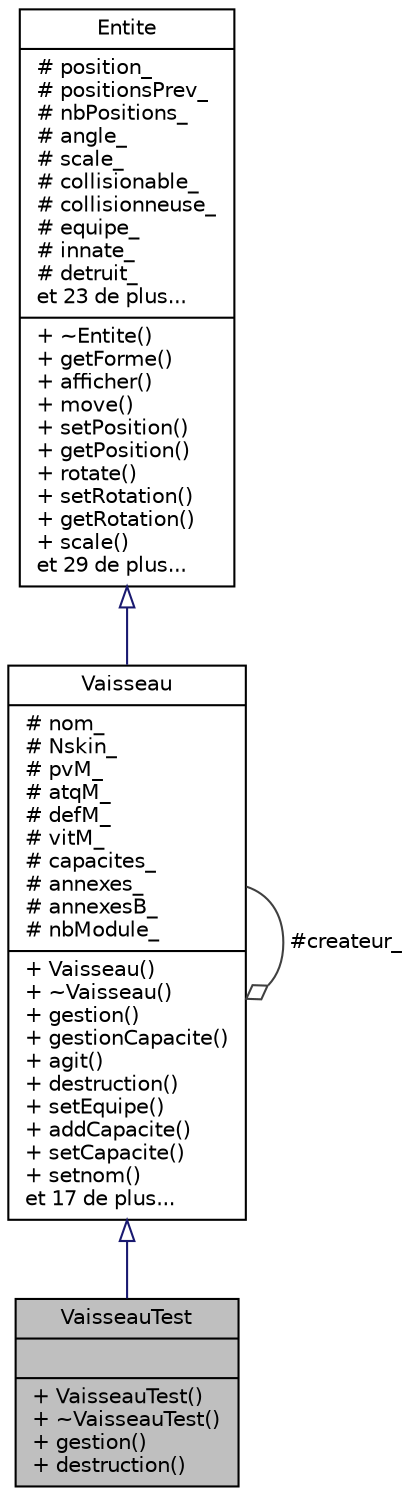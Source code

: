 digraph "VaisseauTest"
{
 // INTERACTIVE_SVG=YES
  edge [fontname="Helvetica",fontsize="10",labelfontname="Helvetica",labelfontsize="10"];
  node [fontname="Helvetica",fontsize="10",shape=record];
  Node3 [label="{VaisseauTest\n||+ VaisseauTest()\l+ ~VaisseauTest()\l+ gestion()\l+ destruction()\l}",height=0.2,width=0.4,color="black", fillcolor="grey75", style="filled", fontcolor="black"];
  Node4 -> Node3 [dir="back",color="midnightblue",fontsize="10",style="solid",arrowtail="onormal",fontname="Helvetica"];
  Node4 [label="{Vaisseau\n|# nom_\l# Nskin_\l# pvM_\l# atqM_\l# defM_\l# vitM_\l# capacites_\l# annexes_\l# annexesB_\l# nbModule_\l|+ Vaisseau()\l+ ~Vaisseau()\l+ gestion()\l+ gestionCapacite()\l+ agit()\l+ destruction()\l+ setEquipe()\l+ addCapacite()\l+ setCapacite()\l+ setnom()\let 17 de plus...\l}",height=0.2,width=0.4,color="black", fillcolor="white", style="filled",URL="$class_vaisseau.html",tooltip="classe du vaisseau (véhicule) d&#39;un joueur ou d&#39;un ennemi "];
  Node5 -> Node4 [dir="back",color="midnightblue",fontsize="10",style="solid",arrowtail="onormal",fontname="Helvetica"];
  Node5 [label="{Entite\n|# position_\l# positionsPrev_\l# nbPositions_\l# angle_\l# scale_\l# collisionable_\l# collisionneuse_\l# equipe_\l# innate_\l# detruit_\let 23 de plus...\l|+ ~Entite()\l+ getForme()\l+ afficher()\l+ move()\l+ setPosition()\l+ getPosition()\l+ rotate()\l+ setRotation()\l+ getRotation()\l+ scale()\let 29 de plus...\l}",height=0.2,width=0.4,color="black", fillcolor="white", style="filled",URL="$class_entite.html",tooltip="Classe virtuelle qui définit une entité "];
  Node4 -> Node4 [color="grey25",fontsize="10",style="solid",label=" #createur_" ,arrowhead="odiamond",fontname="Helvetica"];
}
